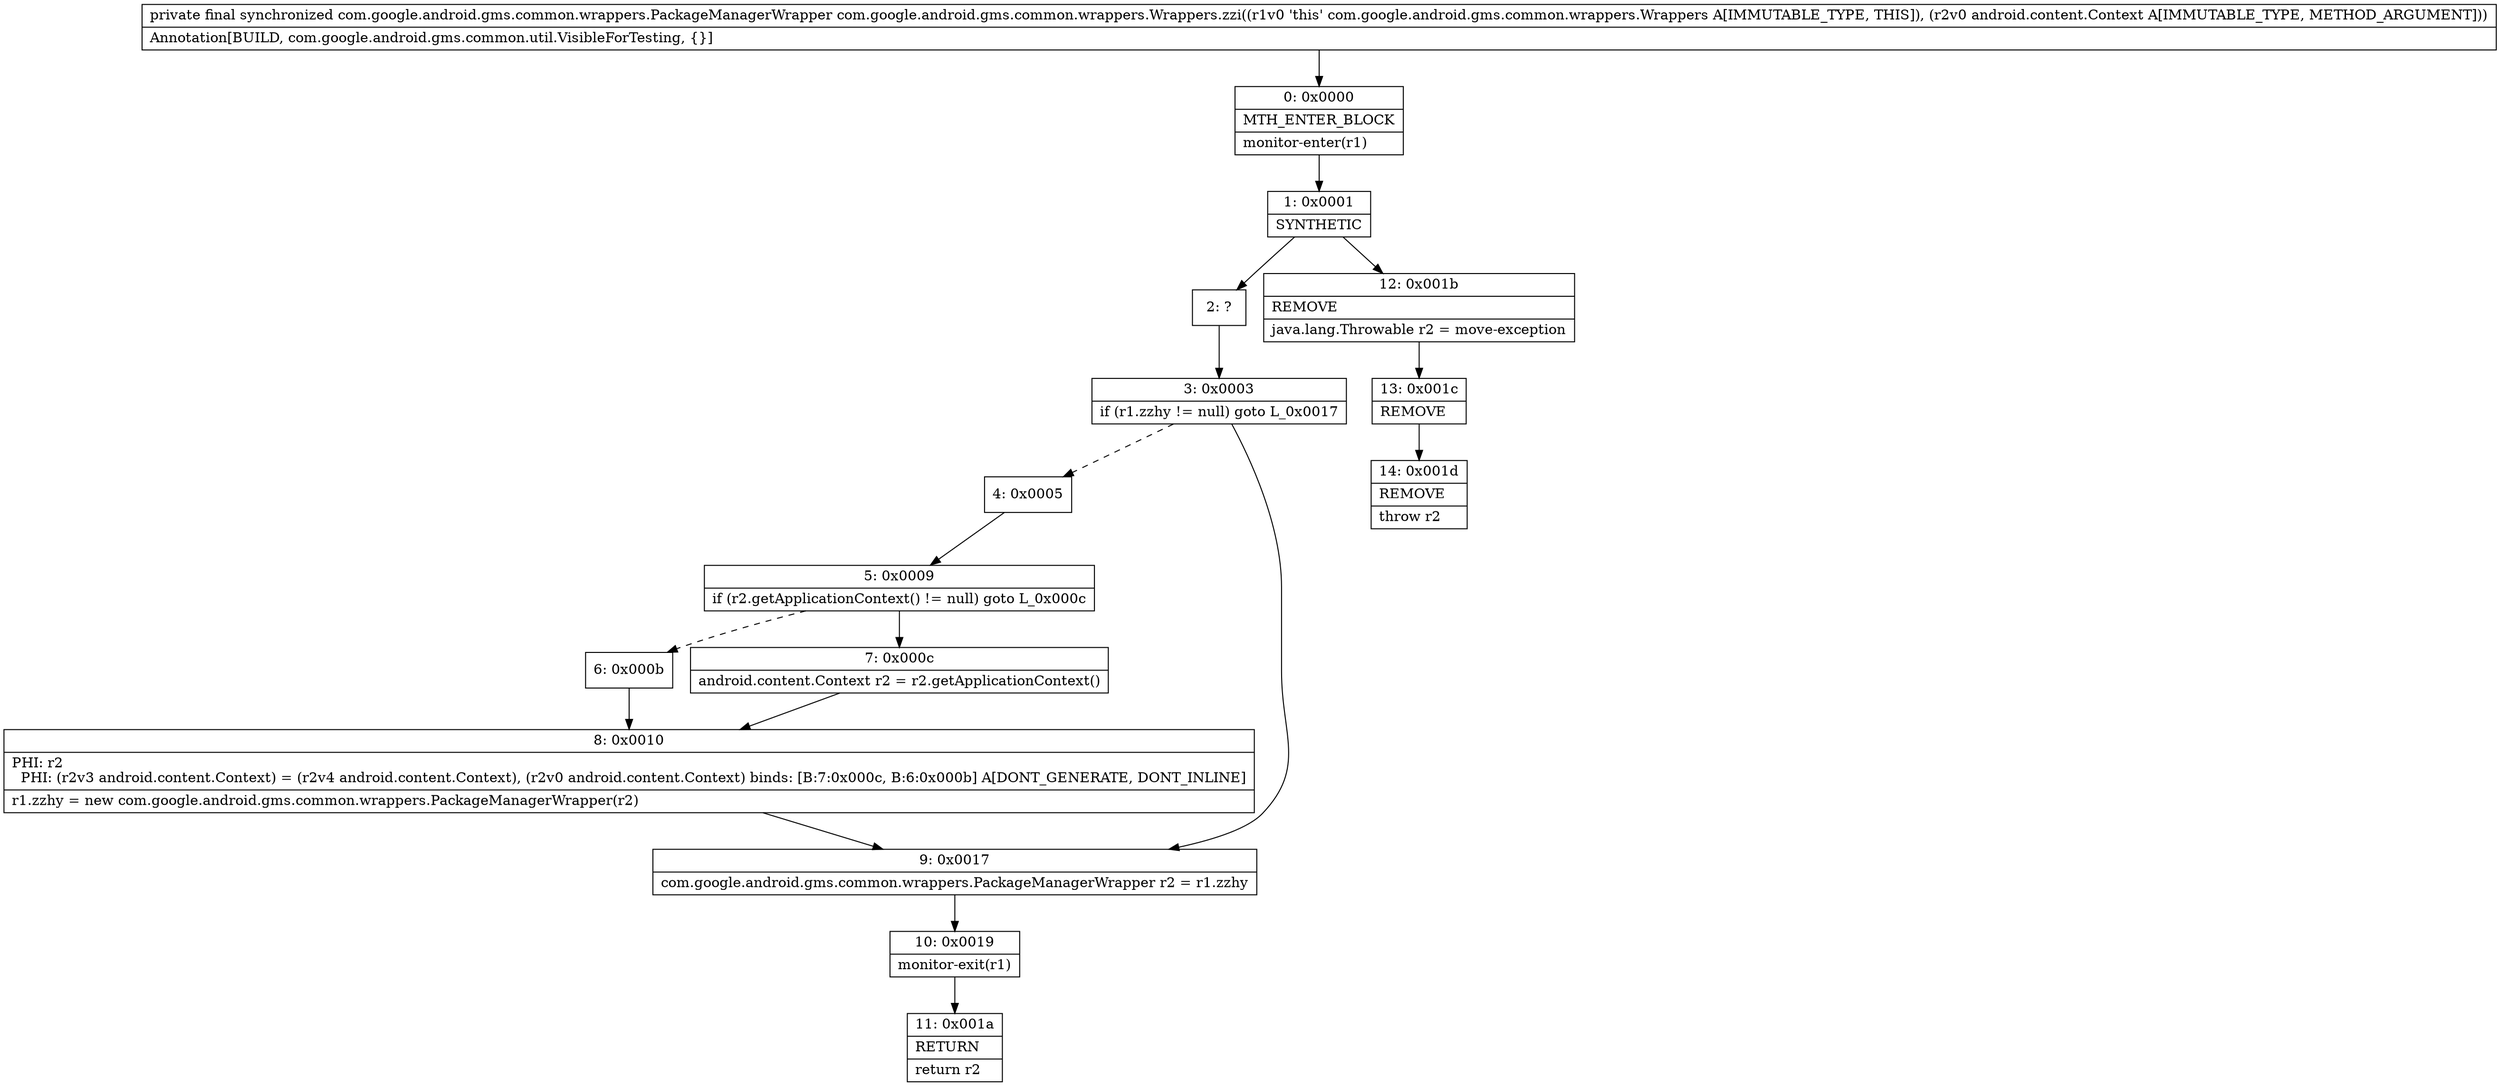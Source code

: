 digraph "CFG forcom.google.android.gms.common.wrappers.Wrappers.zzi(Landroid\/content\/Context;)Lcom\/google\/android\/gms\/common\/wrappers\/PackageManagerWrapper;" {
Node_0 [shape=record,label="{0\:\ 0x0000|MTH_ENTER_BLOCK\l|monitor\-enter(r1)\l}"];
Node_1 [shape=record,label="{1\:\ 0x0001|SYNTHETIC\l}"];
Node_2 [shape=record,label="{2\:\ ?}"];
Node_3 [shape=record,label="{3\:\ 0x0003|if (r1.zzhy != null) goto L_0x0017\l}"];
Node_4 [shape=record,label="{4\:\ 0x0005}"];
Node_5 [shape=record,label="{5\:\ 0x0009|if (r2.getApplicationContext() != null) goto L_0x000c\l}"];
Node_6 [shape=record,label="{6\:\ 0x000b}"];
Node_7 [shape=record,label="{7\:\ 0x000c|android.content.Context r2 = r2.getApplicationContext()\l}"];
Node_8 [shape=record,label="{8\:\ 0x0010|PHI: r2 \l  PHI: (r2v3 android.content.Context) = (r2v4 android.content.Context), (r2v0 android.content.Context) binds: [B:7:0x000c, B:6:0x000b] A[DONT_GENERATE, DONT_INLINE]\l|r1.zzhy = new com.google.android.gms.common.wrappers.PackageManagerWrapper(r2)\l}"];
Node_9 [shape=record,label="{9\:\ 0x0017|com.google.android.gms.common.wrappers.PackageManagerWrapper r2 = r1.zzhy\l}"];
Node_10 [shape=record,label="{10\:\ 0x0019|monitor\-exit(r1)\l}"];
Node_11 [shape=record,label="{11\:\ 0x001a|RETURN\l|return r2\l}"];
Node_12 [shape=record,label="{12\:\ 0x001b|REMOVE\l|java.lang.Throwable r2 = move\-exception\l}"];
Node_13 [shape=record,label="{13\:\ 0x001c|REMOVE\l}"];
Node_14 [shape=record,label="{14\:\ 0x001d|REMOVE\l|throw r2\l}"];
MethodNode[shape=record,label="{private final synchronized com.google.android.gms.common.wrappers.PackageManagerWrapper com.google.android.gms.common.wrappers.Wrappers.zzi((r1v0 'this' com.google.android.gms.common.wrappers.Wrappers A[IMMUTABLE_TYPE, THIS]), (r2v0 android.content.Context A[IMMUTABLE_TYPE, METHOD_ARGUMENT]))  | Annotation[BUILD, com.google.android.gms.common.util.VisibleForTesting, \{\}]\l}"];
MethodNode -> Node_0;
Node_0 -> Node_1;
Node_1 -> Node_2;
Node_1 -> Node_12;
Node_2 -> Node_3;
Node_3 -> Node_4[style=dashed];
Node_3 -> Node_9;
Node_4 -> Node_5;
Node_5 -> Node_6[style=dashed];
Node_5 -> Node_7;
Node_6 -> Node_8;
Node_7 -> Node_8;
Node_8 -> Node_9;
Node_9 -> Node_10;
Node_10 -> Node_11;
Node_12 -> Node_13;
Node_13 -> Node_14;
}

